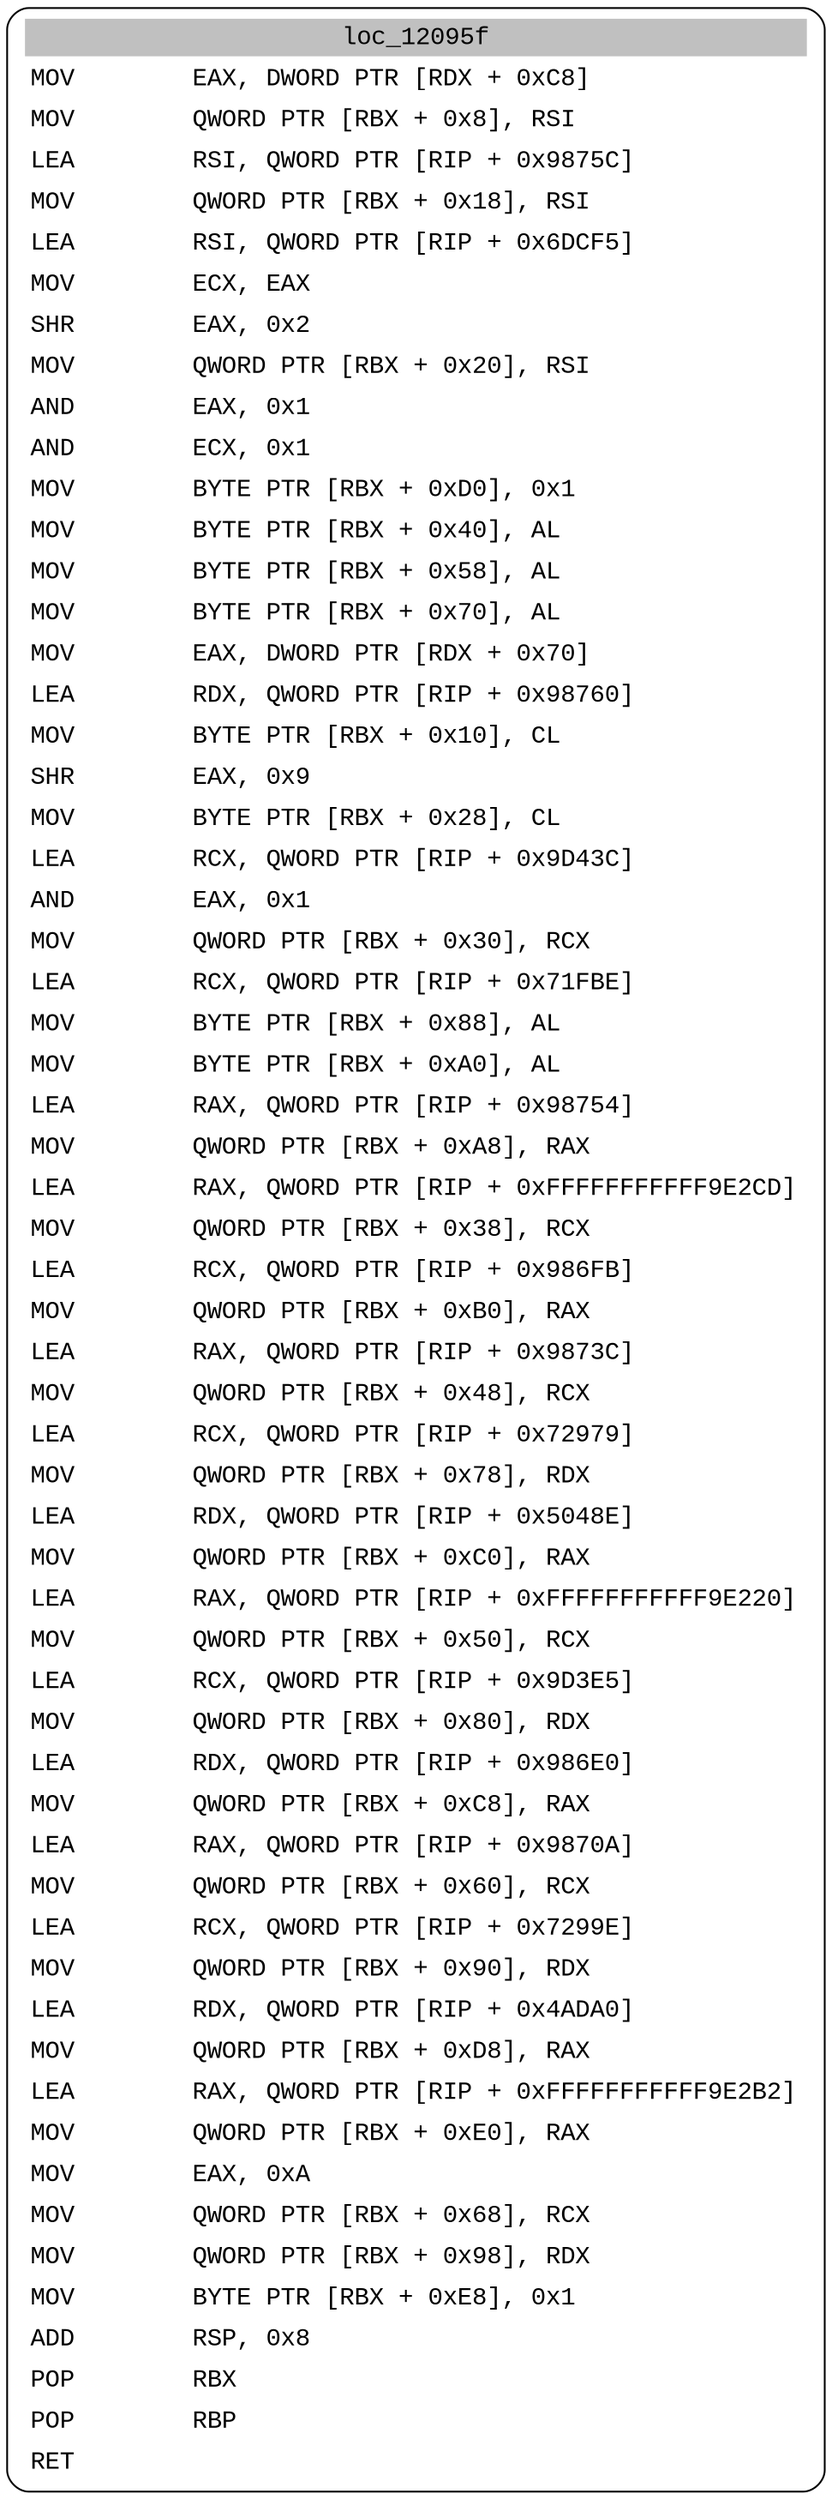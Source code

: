 digraph asm_graph {
1941 [
shape="Mrecord" fontname="Courier New"label =<<table border="0" cellborder="0" cellpadding="3"><tr><td align="center" colspan="2" bgcolor="grey">loc_12095f</td></tr><tr><td align="left">MOV        EAX, DWORD PTR [RDX + 0xC8]</td></tr><tr><td align="left">MOV        QWORD PTR [RBX + 0x8], RSI</td></tr><tr><td align="left">LEA        RSI, QWORD PTR [RIP + 0x9875C]</td></tr><tr><td align="left">MOV        QWORD PTR [RBX + 0x18], RSI</td></tr><tr><td align="left">LEA        RSI, QWORD PTR [RIP + 0x6DCF5]</td></tr><tr><td align="left">MOV        ECX, EAX</td></tr><tr><td align="left">SHR        EAX, 0x2</td></tr><tr><td align="left">MOV        QWORD PTR [RBX + 0x20], RSI</td></tr><tr><td align="left">AND        EAX, 0x1</td></tr><tr><td align="left">AND        ECX, 0x1</td></tr><tr><td align="left">MOV        BYTE PTR [RBX + 0xD0], 0x1</td></tr><tr><td align="left">MOV        BYTE PTR [RBX + 0x40], AL</td></tr><tr><td align="left">MOV        BYTE PTR [RBX + 0x58], AL</td></tr><tr><td align="left">MOV        BYTE PTR [RBX + 0x70], AL</td></tr><tr><td align="left">MOV        EAX, DWORD PTR [RDX + 0x70]</td></tr><tr><td align="left">LEA        RDX, QWORD PTR [RIP + 0x98760]</td></tr><tr><td align="left">MOV        BYTE PTR [RBX + 0x10], CL</td></tr><tr><td align="left">SHR        EAX, 0x9</td></tr><tr><td align="left">MOV        BYTE PTR [RBX + 0x28], CL</td></tr><tr><td align="left">LEA        RCX, QWORD PTR [RIP + 0x9D43C]</td></tr><tr><td align="left">AND        EAX, 0x1</td></tr><tr><td align="left">MOV        QWORD PTR [RBX + 0x30], RCX</td></tr><tr><td align="left">LEA        RCX, QWORD PTR [RIP + 0x71FBE]</td></tr><tr><td align="left">MOV        BYTE PTR [RBX + 0x88], AL</td></tr><tr><td align="left">MOV        BYTE PTR [RBX + 0xA0], AL</td></tr><tr><td align="left">LEA        RAX, QWORD PTR [RIP + 0x98754]</td></tr><tr><td align="left">MOV        QWORD PTR [RBX + 0xA8], RAX</td></tr><tr><td align="left">LEA        RAX, QWORD PTR [RIP + 0xFFFFFFFFFFF9E2CD]</td></tr><tr><td align="left">MOV        QWORD PTR [RBX + 0x38], RCX</td></tr><tr><td align="left">LEA        RCX, QWORD PTR [RIP + 0x986FB]</td></tr><tr><td align="left">MOV        QWORD PTR [RBX + 0xB0], RAX</td></tr><tr><td align="left">LEA        RAX, QWORD PTR [RIP + 0x9873C]</td></tr><tr><td align="left">MOV        QWORD PTR [RBX + 0x48], RCX</td></tr><tr><td align="left">LEA        RCX, QWORD PTR [RIP + 0x72979]</td></tr><tr><td align="left">MOV        QWORD PTR [RBX + 0x78], RDX</td></tr><tr><td align="left">LEA        RDX, QWORD PTR [RIP + 0x5048E]</td></tr><tr><td align="left">MOV        QWORD PTR [RBX + 0xC0], RAX</td></tr><tr><td align="left">LEA        RAX, QWORD PTR [RIP + 0xFFFFFFFFFFF9E220]</td></tr><tr><td align="left">MOV        QWORD PTR [RBX + 0x50], RCX</td></tr><tr><td align="left">LEA        RCX, QWORD PTR [RIP + 0x9D3E5]</td></tr><tr><td align="left">MOV        QWORD PTR [RBX + 0x80], RDX</td></tr><tr><td align="left">LEA        RDX, QWORD PTR [RIP + 0x986E0]</td></tr><tr><td align="left">MOV        QWORD PTR [RBX + 0xC8], RAX</td></tr><tr><td align="left">LEA        RAX, QWORD PTR [RIP + 0x9870A]</td></tr><tr><td align="left">MOV        QWORD PTR [RBX + 0x60], RCX</td></tr><tr><td align="left">LEA        RCX, QWORD PTR [RIP + 0x7299E]</td></tr><tr><td align="left">MOV        QWORD PTR [RBX + 0x90], RDX</td></tr><tr><td align="left">LEA        RDX, QWORD PTR [RIP + 0x4ADA0]</td></tr><tr><td align="left">MOV        QWORD PTR [RBX + 0xD8], RAX</td></tr><tr><td align="left">LEA        RAX, QWORD PTR [RIP + 0xFFFFFFFFFFF9E2B2]</td></tr><tr><td align="left">MOV        QWORD PTR [RBX + 0xE0], RAX</td></tr><tr><td align="left">MOV        EAX, 0xA</td></tr><tr><td align="left">MOV        QWORD PTR [RBX + 0x68], RCX</td></tr><tr><td align="left">MOV        QWORD PTR [RBX + 0x98], RDX</td></tr><tr><td align="left">MOV        BYTE PTR [RBX + 0xE8], 0x1</td></tr><tr><td align="left">ADD        RSP, 0x8</td></tr><tr><td align="left">POP        RBX</td></tr><tr><td align="left">POP        RBP</td></tr><tr><td align="left">RET        </td></tr></table>> ];
}